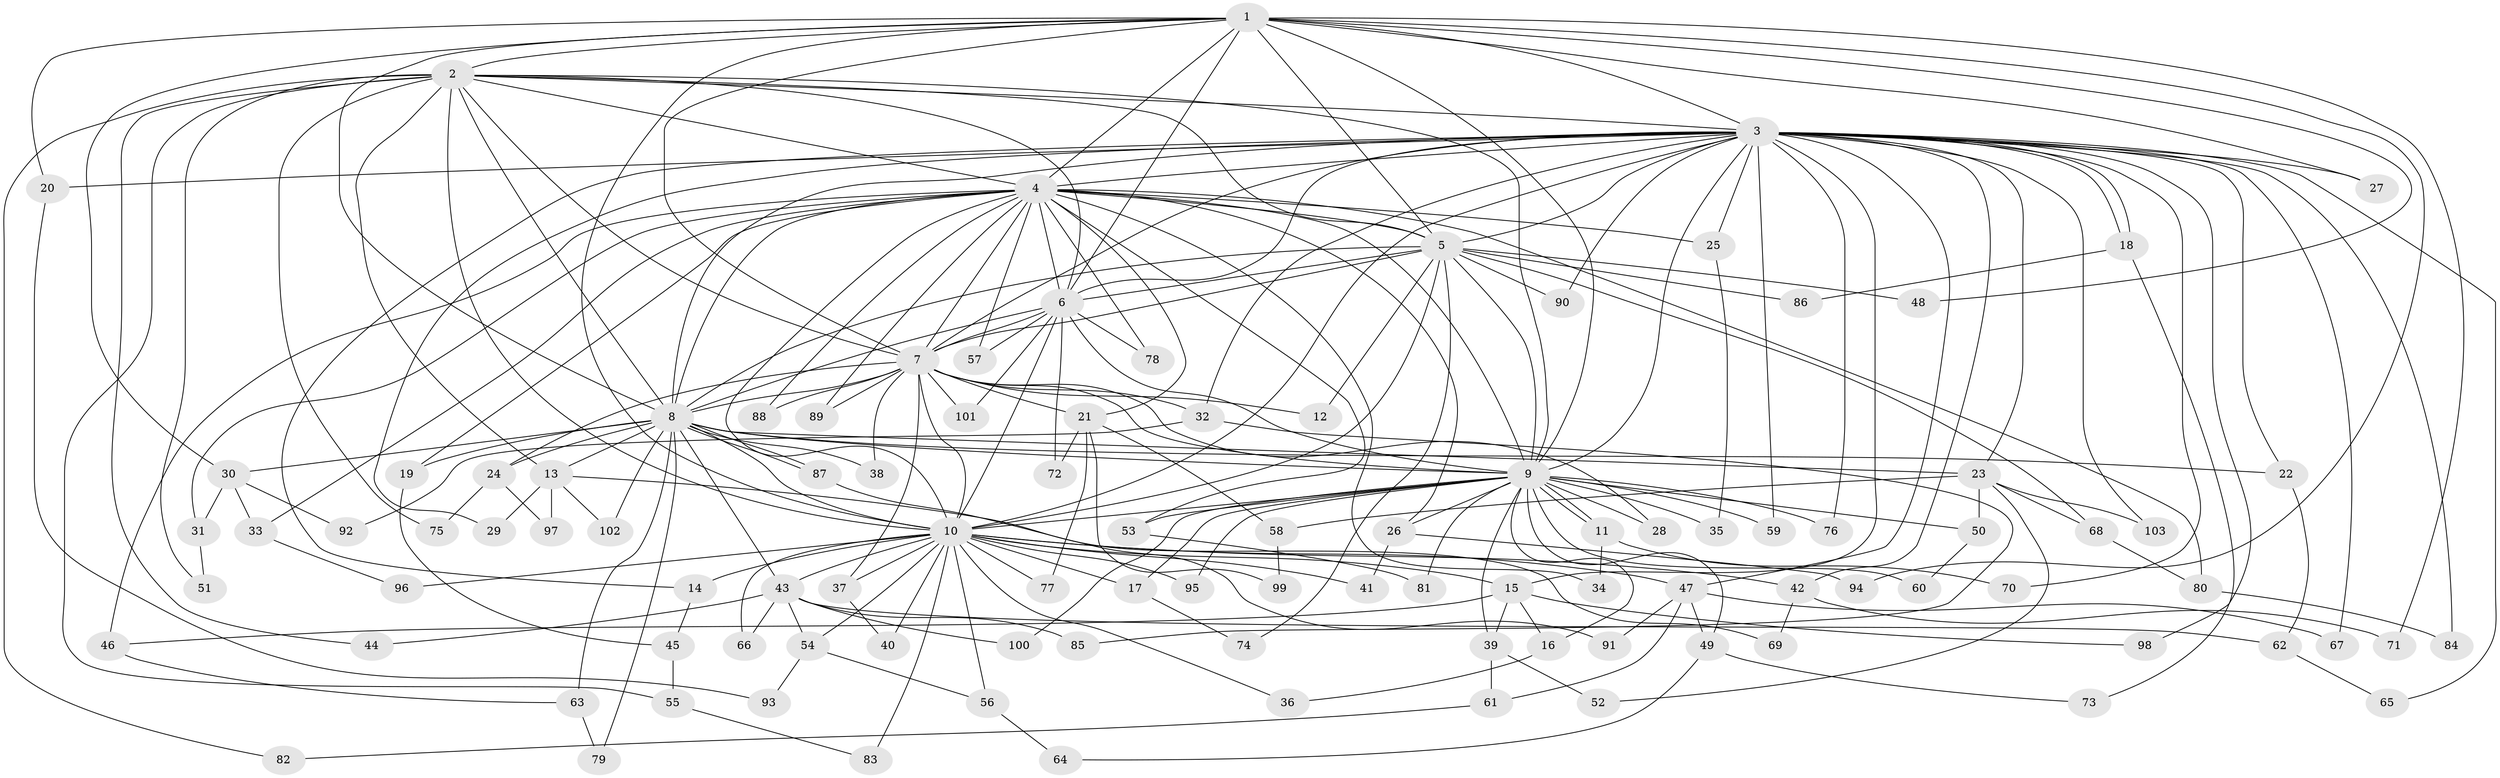 // Generated by graph-tools (version 1.1) at 2025/49/03/09/25 03:49:41]
// undirected, 103 vertices, 231 edges
graph export_dot {
graph [start="1"]
  node [color=gray90,style=filled];
  1;
  2;
  3;
  4;
  5;
  6;
  7;
  8;
  9;
  10;
  11;
  12;
  13;
  14;
  15;
  16;
  17;
  18;
  19;
  20;
  21;
  22;
  23;
  24;
  25;
  26;
  27;
  28;
  29;
  30;
  31;
  32;
  33;
  34;
  35;
  36;
  37;
  38;
  39;
  40;
  41;
  42;
  43;
  44;
  45;
  46;
  47;
  48;
  49;
  50;
  51;
  52;
  53;
  54;
  55;
  56;
  57;
  58;
  59;
  60;
  61;
  62;
  63;
  64;
  65;
  66;
  67;
  68;
  69;
  70;
  71;
  72;
  73;
  74;
  75;
  76;
  77;
  78;
  79;
  80;
  81;
  82;
  83;
  84;
  85;
  86;
  87;
  88;
  89;
  90;
  91;
  92;
  93;
  94;
  95;
  96;
  97;
  98;
  99;
  100;
  101;
  102;
  103;
  1 -- 2;
  1 -- 3;
  1 -- 4;
  1 -- 5;
  1 -- 6;
  1 -- 7;
  1 -- 8;
  1 -- 9;
  1 -- 10;
  1 -- 20;
  1 -- 27;
  1 -- 30;
  1 -- 48;
  1 -- 71;
  1 -- 94;
  2 -- 3;
  2 -- 4;
  2 -- 5;
  2 -- 6;
  2 -- 7;
  2 -- 8;
  2 -- 9;
  2 -- 10;
  2 -- 13;
  2 -- 44;
  2 -- 51;
  2 -- 55;
  2 -- 75;
  2 -- 82;
  3 -- 4;
  3 -- 5;
  3 -- 6;
  3 -- 7;
  3 -- 8;
  3 -- 9;
  3 -- 10;
  3 -- 14;
  3 -- 15;
  3 -- 18;
  3 -- 18;
  3 -- 20;
  3 -- 22;
  3 -- 23;
  3 -- 25;
  3 -- 27;
  3 -- 29;
  3 -- 32;
  3 -- 42;
  3 -- 47;
  3 -- 59;
  3 -- 65;
  3 -- 67;
  3 -- 70;
  3 -- 76;
  3 -- 84;
  3 -- 90;
  3 -- 98;
  3 -- 103;
  4 -- 5;
  4 -- 6;
  4 -- 7;
  4 -- 8;
  4 -- 9;
  4 -- 10;
  4 -- 19;
  4 -- 21;
  4 -- 25;
  4 -- 26;
  4 -- 31;
  4 -- 33;
  4 -- 34;
  4 -- 46;
  4 -- 53;
  4 -- 57;
  4 -- 78;
  4 -- 80;
  4 -- 88;
  4 -- 89;
  5 -- 6;
  5 -- 7;
  5 -- 8;
  5 -- 9;
  5 -- 10;
  5 -- 12;
  5 -- 48;
  5 -- 68;
  5 -- 74;
  5 -- 86;
  5 -- 90;
  6 -- 7;
  6 -- 8;
  6 -- 9;
  6 -- 10;
  6 -- 57;
  6 -- 72;
  6 -- 78;
  6 -- 101;
  7 -- 8;
  7 -- 9;
  7 -- 10;
  7 -- 12;
  7 -- 21;
  7 -- 24;
  7 -- 28;
  7 -- 32;
  7 -- 37;
  7 -- 38;
  7 -- 88;
  7 -- 89;
  7 -- 101;
  8 -- 9;
  8 -- 10;
  8 -- 13;
  8 -- 19;
  8 -- 22;
  8 -- 23;
  8 -- 24;
  8 -- 30;
  8 -- 38;
  8 -- 43;
  8 -- 63;
  8 -- 79;
  8 -- 87;
  8 -- 87;
  8 -- 102;
  9 -- 10;
  9 -- 11;
  9 -- 11;
  9 -- 16;
  9 -- 17;
  9 -- 26;
  9 -- 28;
  9 -- 35;
  9 -- 39;
  9 -- 49;
  9 -- 50;
  9 -- 53;
  9 -- 59;
  9 -- 60;
  9 -- 76;
  9 -- 81;
  9 -- 95;
  9 -- 100;
  10 -- 14;
  10 -- 15;
  10 -- 17;
  10 -- 36;
  10 -- 37;
  10 -- 40;
  10 -- 41;
  10 -- 42;
  10 -- 43;
  10 -- 47;
  10 -- 54;
  10 -- 56;
  10 -- 66;
  10 -- 77;
  10 -- 83;
  10 -- 95;
  10 -- 96;
  11 -- 34;
  11 -- 70;
  13 -- 29;
  13 -- 69;
  13 -- 97;
  13 -- 102;
  14 -- 45;
  15 -- 16;
  15 -- 39;
  15 -- 46;
  15 -- 98;
  16 -- 36;
  17 -- 74;
  18 -- 73;
  18 -- 86;
  19 -- 45;
  20 -- 93;
  21 -- 58;
  21 -- 72;
  21 -- 77;
  21 -- 99;
  22 -- 62;
  23 -- 50;
  23 -- 52;
  23 -- 58;
  23 -- 68;
  23 -- 103;
  24 -- 75;
  24 -- 97;
  25 -- 35;
  26 -- 41;
  26 -- 94;
  30 -- 31;
  30 -- 33;
  30 -- 92;
  31 -- 51;
  32 -- 85;
  32 -- 92;
  33 -- 96;
  37 -- 40;
  39 -- 52;
  39 -- 61;
  42 -- 69;
  42 -- 71;
  43 -- 44;
  43 -- 54;
  43 -- 62;
  43 -- 66;
  43 -- 85;
  43 -- 100;
  45 -- 55;
  46 -- 63;
  47 -- 49;
  47 -- 61;
  47 -- 67;
  47 -- 91;
  49 -- 64;
  49 -- 73;
  50 -- 60;
  53 -- 81;
  54 -- 56;
  54 -- 93;
  55 -- 83;
  56 -- 64;
  58 -- 99;
  61 -- 82;
  62 -- 65;
  63 -- 79;
  68 -- 80;
  80 -- 84;
  87 -- 91;
}
